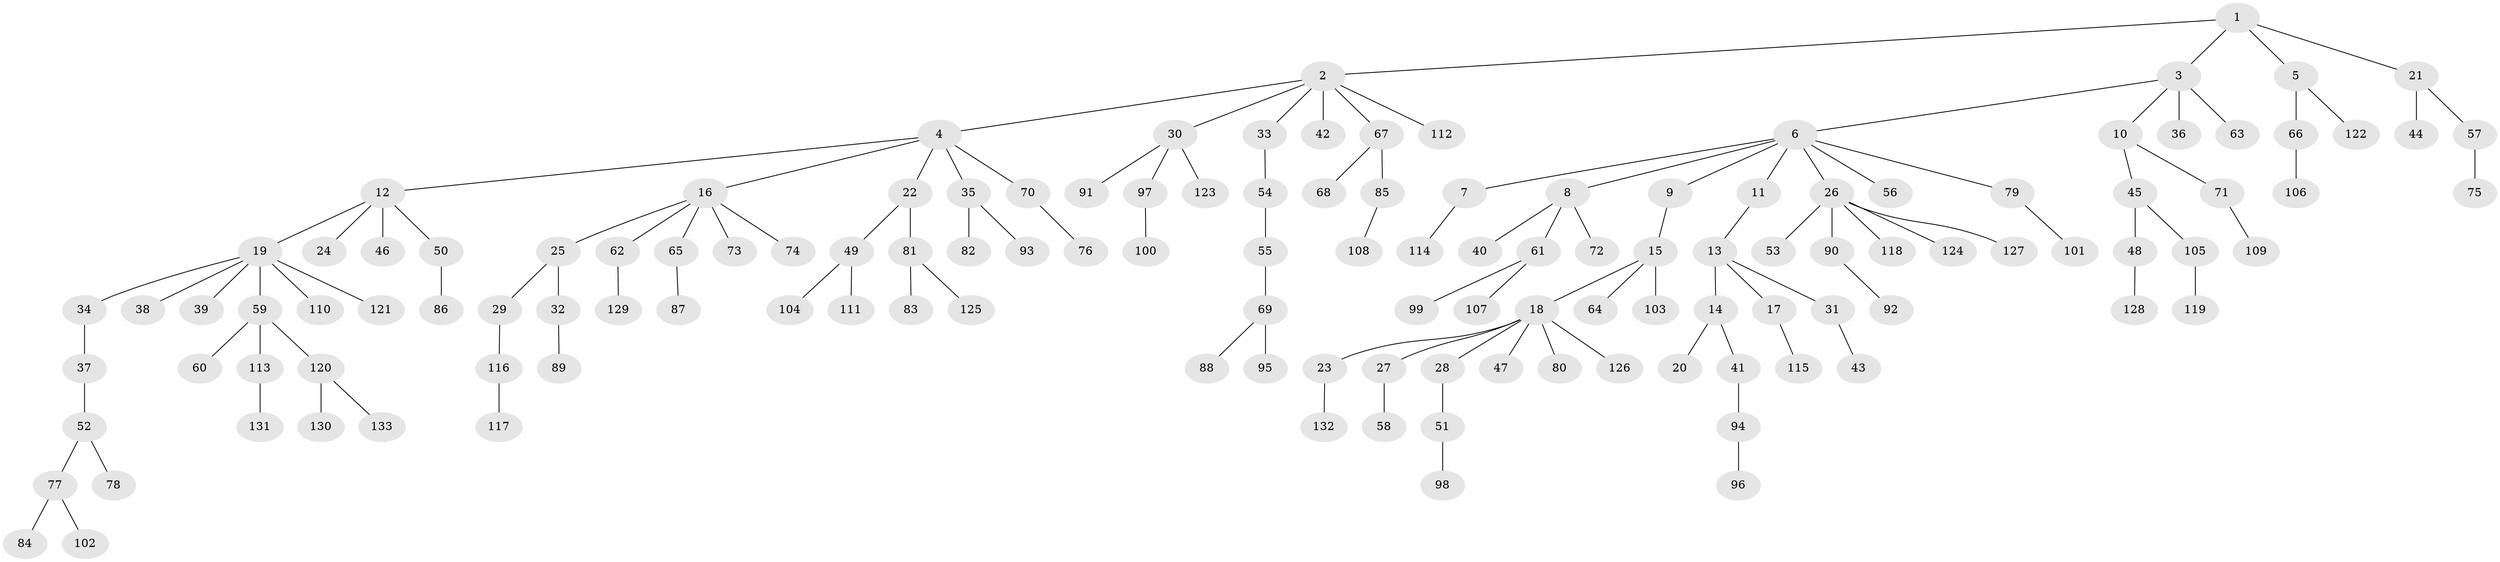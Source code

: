 // coarse degree distribution, {5: 0.05555555555555555, 6: 0.03333333333333333, 4: 0.03333333333333333, 7: 0.011111111111111112, 3: 0.08888888888888889, 8: 0.011111111111111112, 1: 0.6, 2: 0.16666666666666666}
// Generated by graph-tools (version 1.1) at 2025/42/03/06/25 10:42:06]
// undirected, 133 vertices, 132 edges
graph export_dot {
graph [start="1"]
  node [color=gray90,style=filled];
  1;
  2;
  3;
  4;
  5;
  6;
  7;
  8;
  9;
  10;
  11;
  12;
  13;
  14;
  15;
  16;
  17;
  18;
  19;
  20;
  21;
  22;
  23;
  24;
  25;
  26;
  27;
  28;
  29;
  30;
  31;
  32;
  33;
  34;
  35;
  36;
  37;
  38;
  39;
  40;
  41;
  42;
  43;
  44;
  45;
  46;
  47;
  48;
  49;
  50;
  51;
  52;
  53;
  54;
  55;
  56;
  57;
  58;
  59;
  60;
  61;
  62;
  63;
  64;
  65;
  66;
  67;
  68;
  69;
  70;
  71;
  72;
  73;
  74;
  75;
  76;
  77;
  78;
  79;
  80;
  81;
  82;
  83;
  84;
  85;
  86;
  87;
  88;
  89;
  90;
  91;
  92;
  93;
  94;
  95;
  96;
  97;
  98;
  99;
  100;
  101;
  102;
  103;
  104;
  105;
  106;
  107;
  108;
  109;
  110;
  111;
  112;
  113;
  114;
  115;
  116;
  117;
  118;
  119;
  120;
  121;
  122;
  123;
  124;
  125;
  126;
  127;
  128;
  129;
  130;
  131;
  132;
  133;
  1 -- 2;
  1 -- 3;
  1 -- 5;
  1 -- 21;
  2 -- 4;
  2 -- 30;
  2 -- 33;
  2 -- 42;
  2 -- 67;
  2 -- 112;
  3 -- 6;
  3 -- 10;
  3 -- 36;
  3 -- 63;
  4 -- 12;
  4 -- 16;
  4 -- 22;
  4 -- 35;
  4 -- 70;
  5 -- 66;
  5 -- 122;
  6 -- 7;
  6 -- 8;
  6 -- 9;
  6 -- 11;
  6 -- 26;
  6 -- 56;
  6 -- 79;
  7 -- 114;
  8 -- 40;
  8 -- 61;
  8 -- 72;
  9 -- 15;
  10 -- 45;
  10 -- 71;
  11 -- 13;
  12 -- 19;
  12 -- 24;
  12 -- 46;
  12 -- 50;
  13 -- 14;
  13 -- 17;
  13 -- 31;
  14 -- 20;
  14 -- 41;
  15 -- 18;
  15 -- 64;
  15 -- 103;
  16 -- 25;
  16 -- 62;
  16 -- 65;
  16 -- 73;
  16 -- 74;
  17 -- 115;
  18 -- 23;
  18 -- 27;
  18 -- 28;
  18 -- 47;
  18 -- 80;
  18 -- 126;
  19 -- 34;
  19 -- 38;
  19 -- 39;
  19 -- 59;
  19 -- 110;
  19 -- 121;
  21 -- 44;
  21 -- 57;
  22 -- 49;
  22 -- 81;
  23 -- 132;
  25 -- 29;
  25 -- 32;
  26 -- 53;
  26 -- 90;
  26 -- 118;
  26 -- 124;
  26 -- 127;
  27 -- 58;
  28 -- 51;
  29 -- 116;
  30 -- 91;
  30 -- 97;
  30 -- 123;
  31 -- 43;
  32 -- 89;
  33 -- 54;
  34 -- 37;
  35 -- 82;
  35 -- 93;
  37 -- 52;
  41 -- 94;
  45 -- 48;
  45 -- 105;
  48 -- 128;
  49 -- 104;
  49 -- 111;
  50 -- 86;
  51 -- 98;
  52 -- 77;
  52 -- 78;
  54 -- 55;
  55 -- 69;
  57 -- 75;
  59 -- 60;
  59 -- 113;
  59 -- 120;
  61 -- 99;
  61 -- 107;
  62 -- 129;
  65 -- 87;
  66 -- 106;
  67 -- 68;
  67 -- 85;
  69 -- 88;
  69 -- 95;
  70 -- 76;
  71 -- 109;
  77 -- 84;
  77 -- 102;
  79 -- 101;
  81 -- 83;
  81 -- 125;
  85 -- 108;
  90 -- 92;
  94 -- 96;
  97 -- 100;
  105 -- 119;
  113 -- 131;
  116 -- 117;
  120 -- 130;
  120 -- 133;
}
